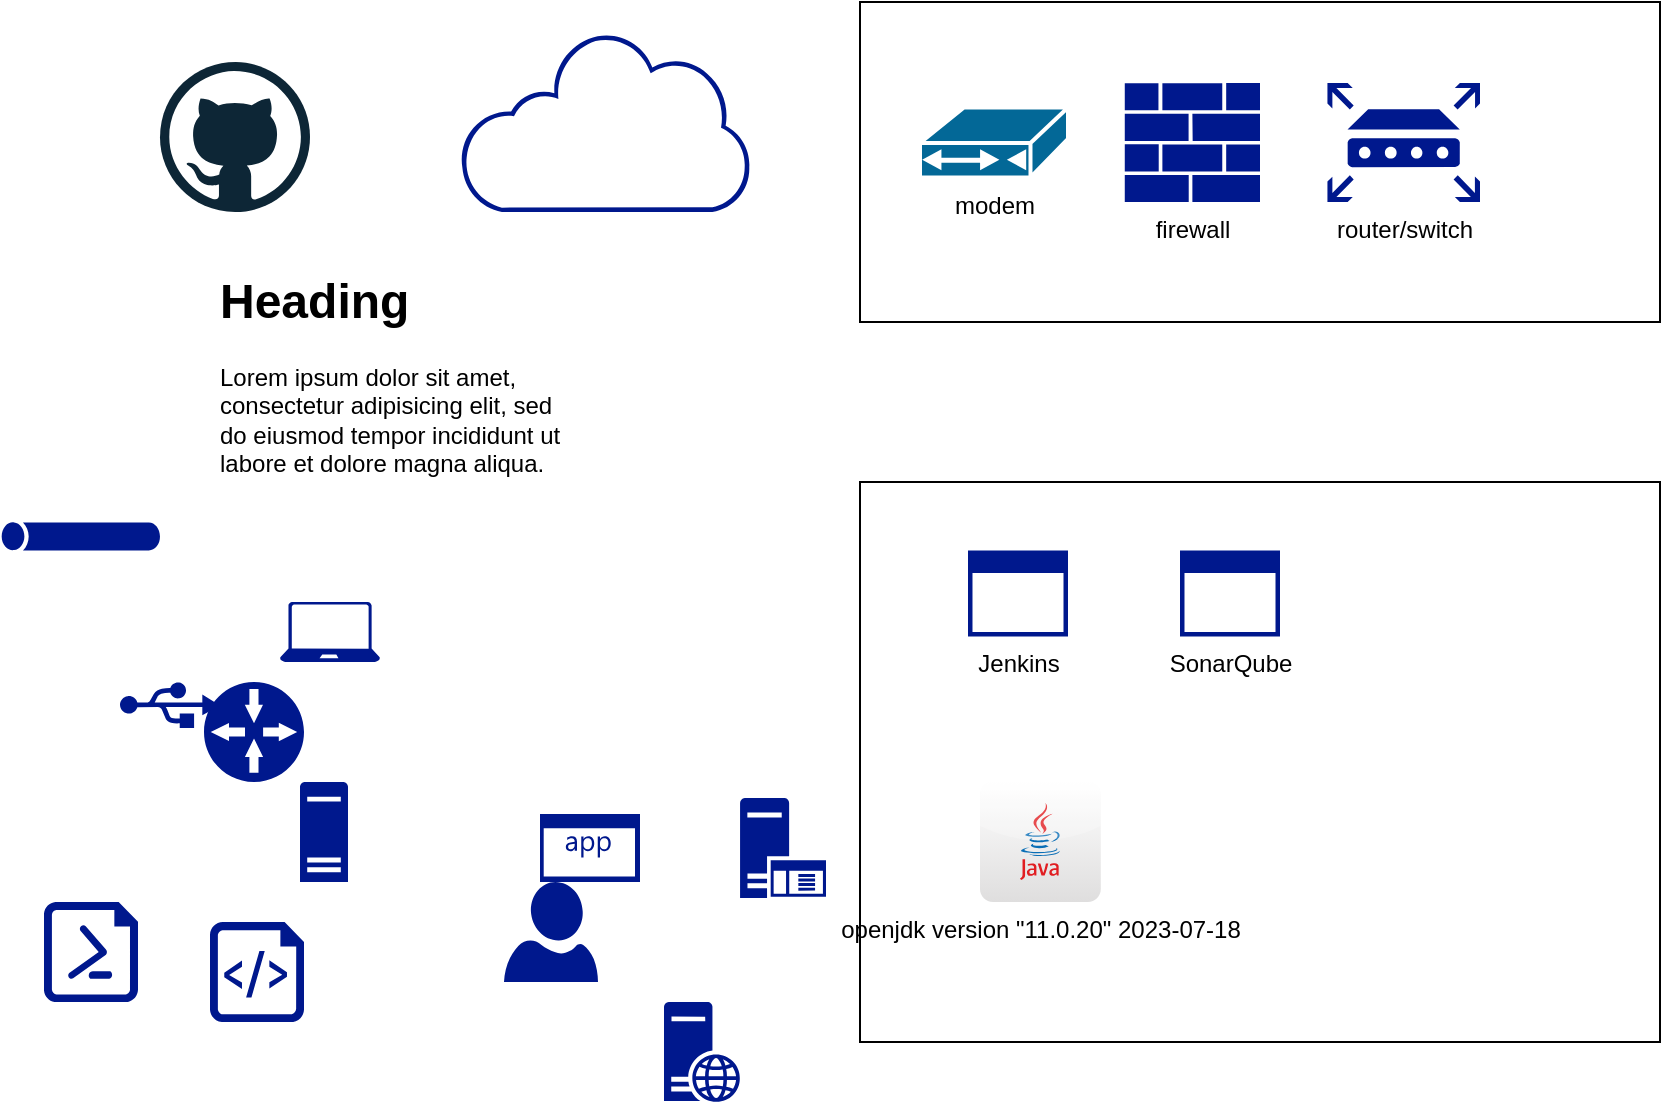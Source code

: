 <mxfile version="21.8.2" type="device">
  <diagram name="Page-1" id="_4mgceEiuTYWafzV1wgY">
    <mxGraphModel dx="1014" dy="682" grid="1" gridSize="10" guides="1" tooltips="1" connect="1" arrows="1" fold="1" page="1" pageScale="1" pageWidth="1920" pageHeight="1200" math="0" shadow="0">
      <root>
        <mxCell id="0" />
        <mxCell id="1" parent="0" />
        <mxCell id="IoTM7a3ZKZsVjBv8lx0w-19" value="" style="rounded=0;whiteSpace=wrap;html=1;" vertex="1" parent="1">
          <mxGeometry x="440" y="120" width="400" height="160" as="geometry" />
        </mxCell>
        <mxCell id="IoTM7a3ZKZsVjBv8lx0w-1" value="" style="sketch=0;aspect=fixed;pointerEvents=1;shadow=0;dashed=0;html=1;strokeColor=none;labelPosition=center;verticalLabelPosition=bottom;verticalAlign=top;align=center;fillColor=#00188D;shape=mxgraph.mscae.enterprise.application" vertex="1" parent="1">
          <mxGeometry x="280" y="526" width="50" height="34" as="geometry" />
        </mxCell>
        <mxCell id="IoTM7a3ZKZsVjBv8lx0w-2" value="" style="sketch=0;aspect=fixed;pointerEvents=1;shadow=0;dashed=0;html=1;strokeColor=none;labelPosition=center;verticalLabelPosition=bottom;verticalAlign=top;align=center;fillColor=#00188D;shape=mxgraph.mscae.enterprise.application_server" vertex="1" parent="1">
          <mxGeometry x="380" y="518" width="43" height="50" as="geometry" />
        </mxCell>
        <mxCell id="IoTM7a3ZKZsVjBv8lx0w-3" value="firewall" style="sketch=0;aspect=fixed;pointerEvents=1;shadow=0;dashed=0;html=1;strokeColor=none;labelPosition=center;verticalLabelPosition=bottom;verticalAlign=top;align=center;fillColor=#00188D;shape=mxgraph.mscae.enterprise.firewall" vertex="1" parent="1">
          <mxGeometry x="572.39" y="160.5" width="67.61" height="59.5" as="geometry" />
        </mxCell>
        <mxCell id="IoTM7a3ZKZsVjBv8lx0w-4" value="" style="sketch=0;aspect=fixed;pointerEvents=1;shadow=0;dashed=0;html=1;strokeColor=none;labelPosition=center;verticalLabelPosition=bottom;verticalAlign=top;align=center;fillColor=#00188D;shape=mxgraph.mscae.enterprise.gateway" vertex="1" parent="1">
          <mxGeometry x="112" y="460" width="50" height="50" as="geometry" />
        </mxCell>
        <mxCell id="IoTM7a3ZKZsVjBv8lx0w-5" value="" style="sketch=0;aspect=fixed;pointerEvents=1;shadow=0;dashed=0;html=1;strokeColor=none;labelPosition=center;verticalLabelPosition=bottom;verticalAlign=top;align=center;fillColor=#00188D;shape=mxgraph.mscae.enterprise.internet_hollow" vertex="1" parent="1">
          <mxGeometry x="240" y="135" width="145.16" height="90" as="geometry" />
        </mxCell>
        <mxCell id="IoTM7a3ZKZsVjBv8lx0w-6" value="" style="sketch=0;aspect=fixed;pointerEvents=1;shadow=0;dashed=0;html=1;strokeColor=none;labelPosition=center;verticalLabelPosition=bottom;verticalAlign=top;align=center;fillColor=#00188D;shape=mxgraph.azure.laptop" vertex="1" parent="1">
          <mxGeometry x="150" y="420" width="50" height="30" as="geometry" />
        </mxCell>
        <mxCell id="IoTM7a3ZKZsVjBv8lx0w-7" value="" style="sketch=0;aspect=fixed;pointerEvents=1;shadow=0;dashed=0;html=1;strokeColor=none;labelPosition=center;verticalLabelPosition=bottom;verticalAlign=top;align=center;fillColor=#00188D;shape=mxgraph.azure.powershell_file" vertex="1" parent="1">
          <mxGeometry x="32" y="570" width="47" height="50" as="geometry" />
        </mxCell>
        <mxCell id="IoTM7a3ZKZsVjBv8lx0w-8" value="router/switch" style="sketch=0;aspect=fixed;pointerEvents=1;shadow=0;dashed=0;html=1;strokeColor=none;labelPosition=center;verticalLabelPosition=bottom;verticalAlign=top;align=center;fillColor=#00188D;shape=mxgraph.mscae.enterprise.router" vertex="1" parent="1">
          <mxGeometry x="673.72" y="160.5" width="76.28" height="59.5" as="geometry" />
        </mxCell>
        <mxCell id="IoTM7a3ZKZsVjBv8lx0w-9" value="" style="sketch=0;aspect=fixed;pointerEvents=1;shadow=0;dashed=0;html=1;strokeColor=none;labelPosition=center;verticalLabelPosition=bottom;verticalAlign=top;align=center;fillColor=#00188D;shape=mxgraph.mscae.enterprise.server_generic" vertex="1" parent="1">
          <mxGeometry x="160" y="510" width="24" height="50" as="geometry" />
        </mxCell>
        <mxCell id="IoTM7a3ZKZsVjBv8lx0w-10" value="" style="sketch=0;aspect=fixed;pointerEvents=1;shadow=0;dashed=0;html=1;strokeColor=none;labelPosition=center;verticalLabelPosition=bottom;verticalAlign=top;align=center;fillColor=#00188D;shape=mxgraph.azure.script_file" vertex="1" parent="1">
          <mxGeometry x="115" y="580" width="47" height="50" as="geometry" />
        </mxCell>
        <mxCell id="IoTM7a3ZKZsVjBv8lx0w-11" value="" style="sketch=0;pointerEvents=1;shadow=0;dashed=0;html=1;strokeColor=none;labelPosition=center;verticalLabelPosition=bottom;verticalAlign=top;align=center;fillColor=#00188D;shape=mxgraph.mscae.general.tunnel" vertex="1" parent="1">
          <mxGeometry x="10.83" y="380" width="79.17" height="14.25" as="geometry" />
        </mxCell>
        <mxCell id="IoTM7a3ZKZsVjBv8lx0w-12" value="" style="sketch=0;aspect=fixed;pointerEvents=1;shadow=0;dashed=0;html=1;strokeColor=none;labelPosition=center;verticalLabelPosition=bottom;verticalAlign=top;align=center;fillColor=#00188D;shape=mxgraph.azure.user" vertex="1" parent="1">
          <mxGeometry x="262" y="560" width="47" height="50" as="geometry" />
        </mxCell>
        <mxCell id="IoTM7a3ZKZsVjBv8lx0w-13" value="" style="sketch=0;aspect=fixed;pointerEvents=1;shadow=0;dashed=0;html=1;strokeColor=none;labelPosition=center;verticalLabelPosition=bottom;verticalAlign=top;align=center;fillColor=#00188D;shape=mxgraph.mscae.enterprise.usb" vertex="1" parent="1">
          <mxGeometry x="70" y="460" width="50" height="23" as="geometry" />
        </mxCell>
        <mxCell id="IoTM7a3ZKZsVjBv8lx0w-14" value="" style="sketch=0;aspect=fixed;pointerEvents=1;shadow=0;dashed=0;html=1;strokeColor=none;labelPosition=center;verticalLabelPosition=bottom;verticalAlign=top;align=center;fillColor=#00188D;shape=mxgraph.mscae.enterprise.web_server" vertex="1" parent="1">
          <mxGeometry x="342" y="620" width="38" height="50" as="geometry" />
        </mxCell>
        <mxCell id="IoTM7a3ZKZsVjBv8lx0w-16" value="" style="dashed=0;outlineConnect=0;html=1;align=center;labelPosition=center;verticalLabelPosition=bottom;verticalAlign=top;shape=mxgraph.weblogos.github" vertex="1" parent="1">
          <mxGeometry x="90" y="150" width="75" height="75" as="geometry" />
        </mxCell>
        <mxCell id="IoTM7a3ZKZsVjBv8lx0w-18" value="modem" style="shape=mxgraph.cisco.modems_and_phones.cable_modem;html=1;pointerEvents=1;dashed=0;fillColor=#036897;strokeColor=#ffffff;strokeWidth=2;verticalLabelPosition=bottom;verticalAlign=top;align=center;outlineConnect=0;" vertex="1" parent="1">
          <mxGeometry x="470" y="172.75" width="74" height="35" as="geometry" />
        </mxCell>
        <mxCell id="IoTM7a3ZKZsVjBv8lx0w-20" value="" style="rounded=0;whiteSpace=wrap;html=1;" vertex="1" parent="1">
          <mxGeometry x="440" y="360" width="400" height="280" as="geometry" />
        </mxCell>
        <mxCell id="IoTM7a3ZKZsVjBv8lx0w-22" value="Jenkins" style="sketch=0;aspect=fixed;pointerEvents=1;shadow=0;dashed=0;html=1;strokeColor=none;labelPosition=center;verticalLabelPosition=bottom;verticalAlign=top;align=center;fillColor=#00188D;shape=mxgraph.mscae.enterprise.application_blank" vertex="1" parent="1">
          <mxGeometry x="494" y="394.25" width="50" height="43" as="geometry" />
        </mxCell>
        <mxCell id="IoTM7a3ZKZsVjBv8lx0w-23" value="SonarQube" style="sketch=0;aspect=fixed;pointerEvents=1;shadow=0;dashed=0;html=1;strokeColor=none;labelPosition=center;verticalLabelPosition=bottom;verticalAlign=top;align=center;fillColor=#00188D;shape=mxgraph.mscae.enterprise.application_blank" vertex="1" parent="1">
          <mxGeometry x="600" y="394.25" width="50" height="43" as="geometry" />
        </mxCell>
        <mxCell id="IoTM7a3ZKZsVjBv8lx0w-24" value="openjdk version &quot;11.0.20&quot; 2023-07-18" style="dashed=0;outlineConnect=0;html=1;align=center;labelPosition=center;verticalLabelPosition=bottom;verticalAlign=top;shape=mxgraph.webicons.java;gradientColor=#DFDEDE" vertex="1" parent="1">
          <mxGeometry x="500" y="509.6" width="60.4" height="60.4" as="geometry" />
        </mxCell>
        <mxCell id="IoTM7a3ZKZsVjBv8lx0w-25" value="&lt;h1&gt;Heading&lt;/h1&gt;&lt;p&gt;Lorem ipsum dolor sit amet, consectetur adipisicing elit, sed do eiusmod tempor incididunt ut labore et dolore magna aliqua.&lt;/p&gt;" style="text;html=1;strokeColor=none;fillColor=none;spacing=5;spacingTop=-20;whiteSpace=wrap;overflow=hidden;rounded=0;" vertex="1" parent="1">
          <mxGeometry x="115" y="250" width="190" height="120" as="geometry" />
        </mxCell>
      </root>
    </mxGraphModel>
  </diagram>
</mxfile>
